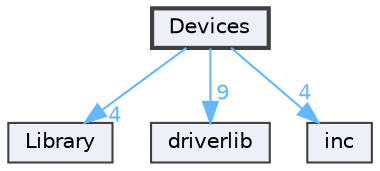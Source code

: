 digraph "Devices"
{
 // LATEX_PDF_SIZE
  bgcolor="transparent";
  edge [fontname=Helvetica,fontsize=10,labelfontname=Helvetica,labelfontsize=10];
  node [fontname=Helvetica,fontsize=10,shape=box,height=0.2,width=0.4];
  compound=true
  dir_036ba507fe550560010f008cfcb3a881 [label="Devices", fillcolor="#edf0f7", color="grey25", style="filled,bold", URL="dir_036ba507fe550560010f008cfcb3a881.html",tooltip=""];
  dir_5ad7f572bbca03234e8e621e192fc099 [label="Library", fillcolor="#edf0f7", color="grey25", style="filled", URL="dir_5ad7f572bbca03234e8e621e192fc099.html",tooltip=""];
  dir_ccfc45fba3c59d28434cf038780bfc66 [label="driverlib", fillcolor="#edf0f7", color="grey25", style="filled", URL="dir_ccfc45fba3c59d28434cf038780bfc66.html",tooltip=""];
  dir_bfccd401955b95cf8c75461437045ac0 [label="inc", fillcolor="#edf0f7", color="grey25", style="filled", URL="dir_bfccd401955b95cf8c75461437045ac0.html",tooltip=""];
  dir_036ba507fe550560010f008cfcb3a881->dir_5ad7f572bbca03234e8e621e192fc099 [headlabel="4", labeldistance=1.5 headhref="dir_000001_000004.html" color="steelblue1" fontcolor="steelblue1"];
  dir_036ba507fe550560010f008cfcb3a881->dir_bfccd401955b95cf8c75461437045ac0 [headlabel="4", labeldistance=1.5 headhref="dir_000001_000003.html" color="steelblue1" fontcolor="steelblue1"];
  dir_036ba507fe550560010f008cfcb3a881->dir_ccfc45fba3c59d28434cf038780bfc66 [headlabel="9", labeldistance=1.5 headhref="dir_000001_000002.html" color="steelblue1" fontcolor="steelblue1"];
}
